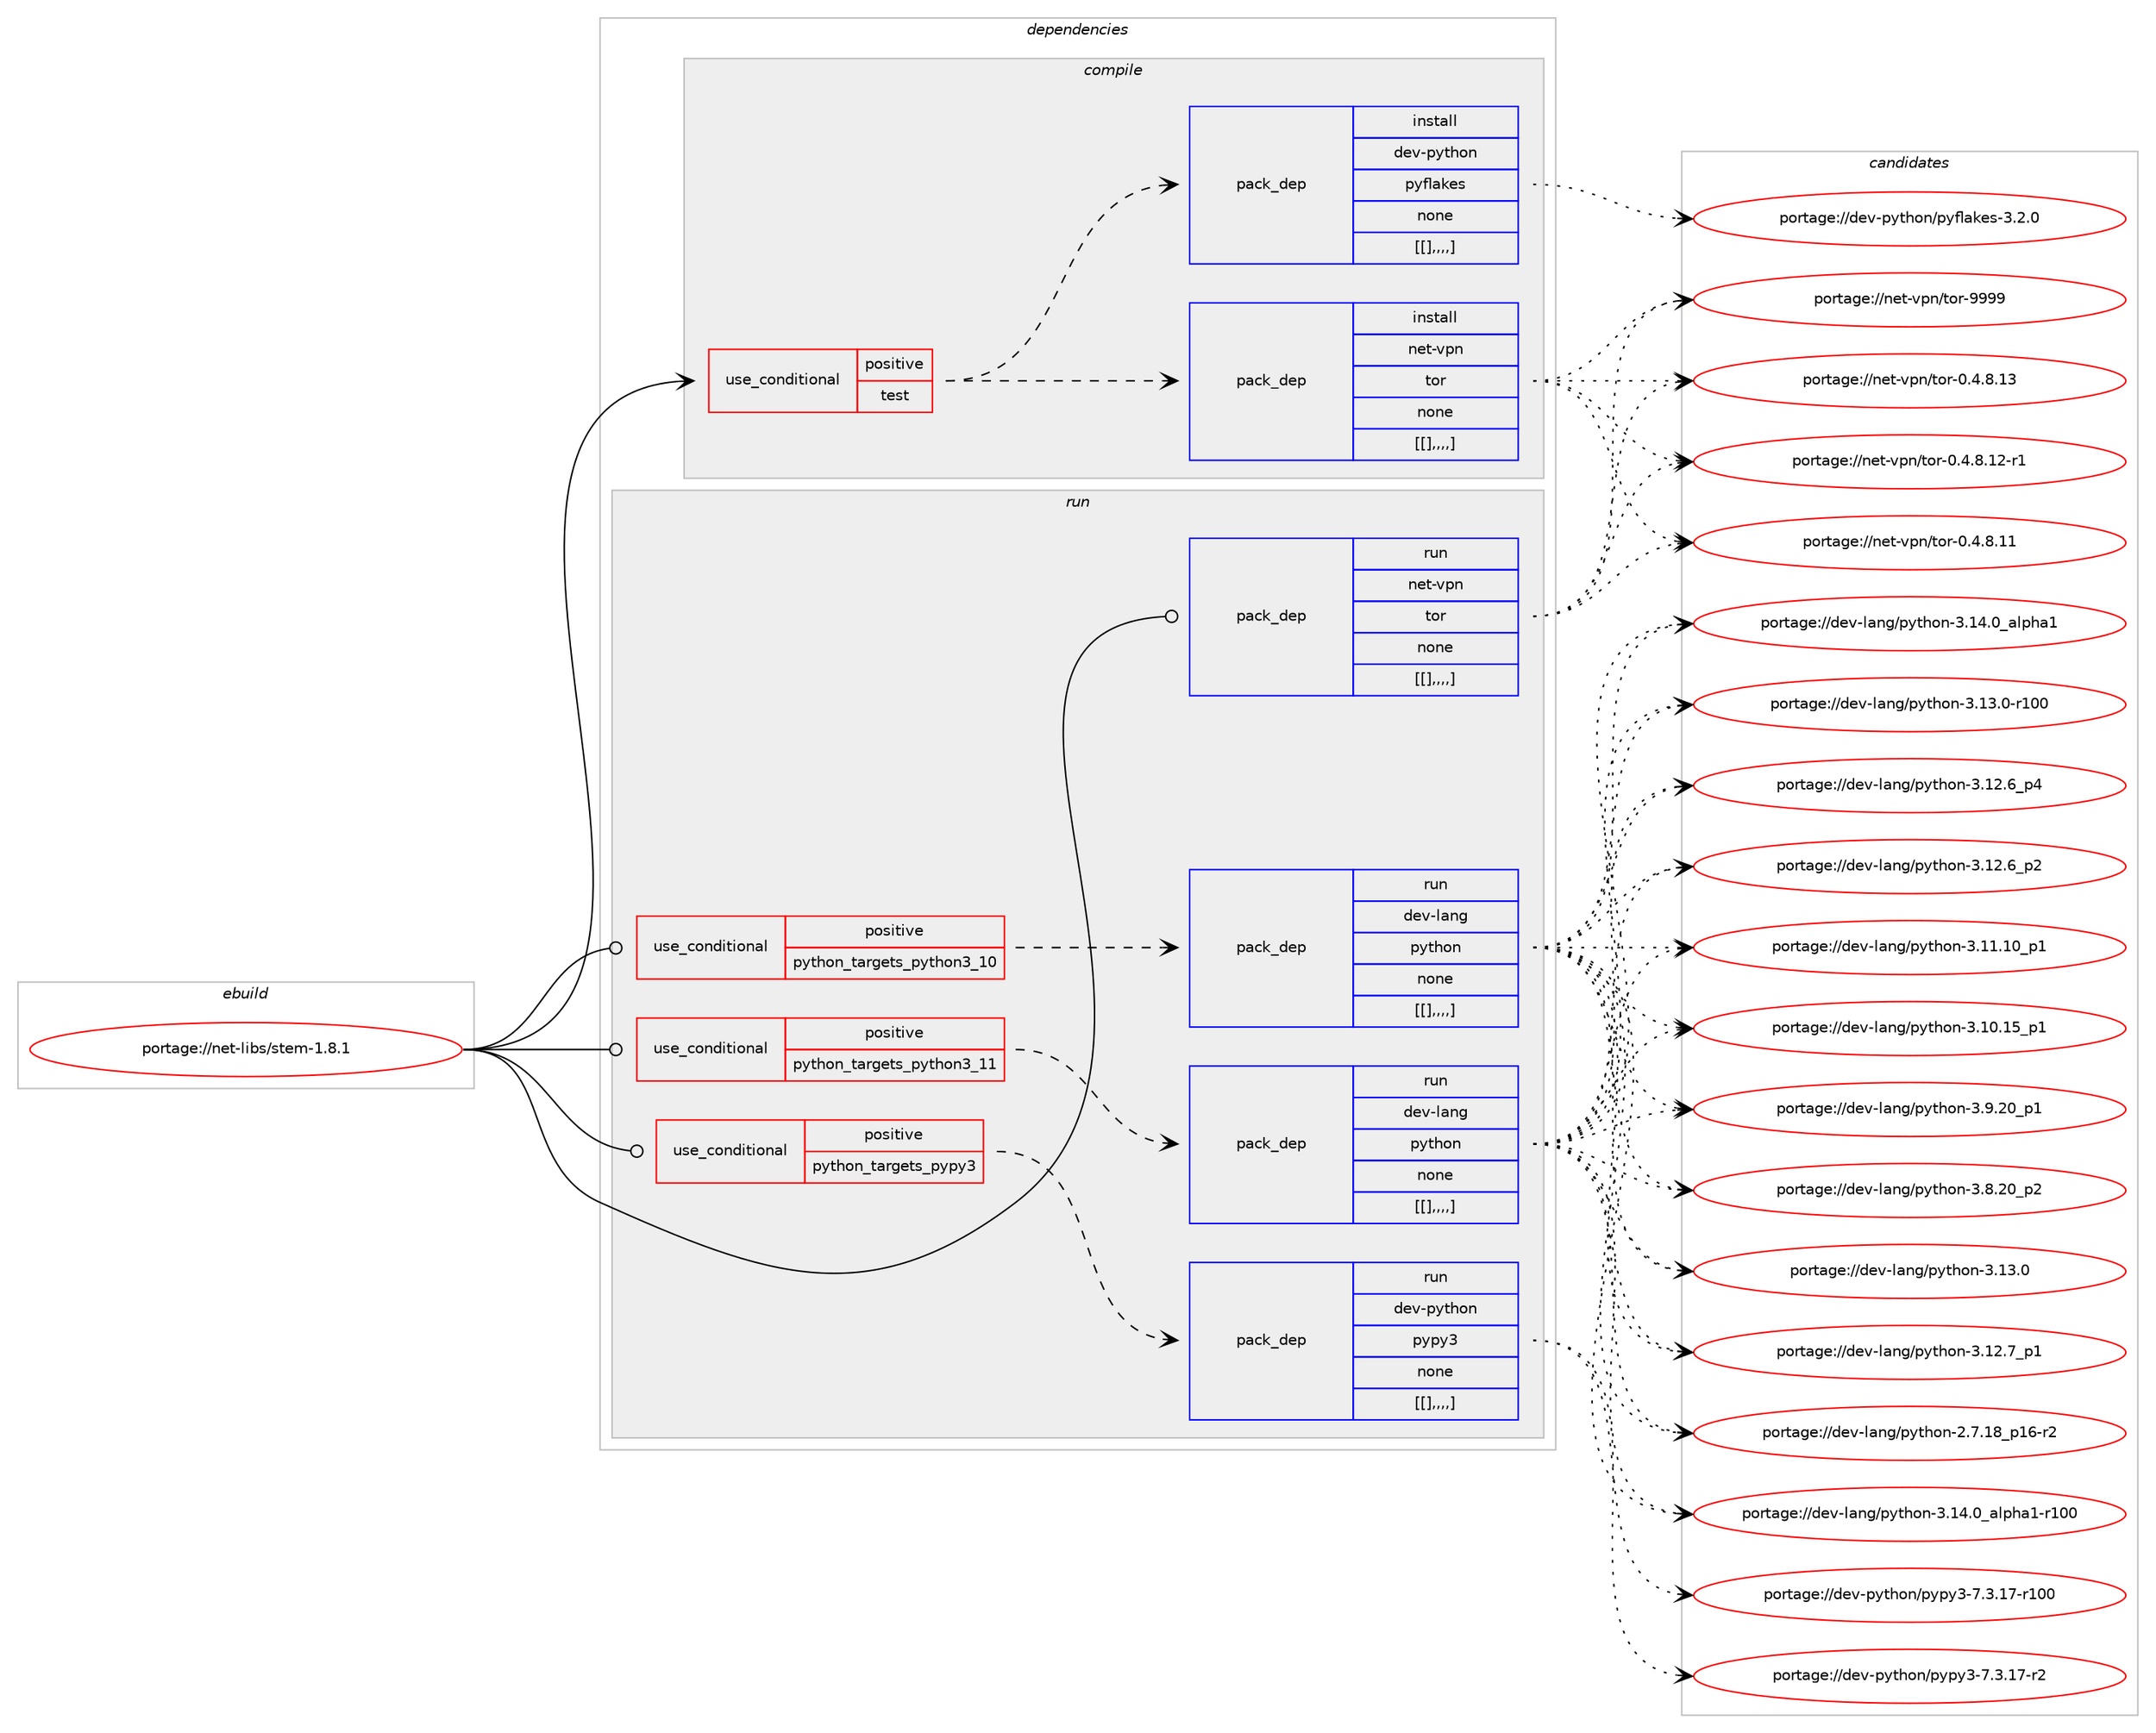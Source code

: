 digraph prolog {

# *************
# Graph options
# *************

newrank=true;
concentrate=true;
compound=true;
graph [rankdir=LR,fontname=Helvetica,fontsize=10,ranksep=1.5];#, ranksep=2.5, nodesep=0.2];
edge  [arrowhead=vee];
node  [fontname=Helvetica,fontsize=10];

# **********
# The ebuild
# **********

subgraph cluster_leftcol {
color=gray;
label=<<i>ebuild</i>>;
id [label="portage://net-libs/stem-1.8.1", color=red, width=4, href="../net-libs/stem-1.8.1.svg"];
}

# ****************
# The dependencies
# ****************

subgraph cluster_midcol {
color=gray;
label=<<i>dependencies</i>>;
subgraph cluster_compile {
fillcolor="#eeeeee";
style=filled;
label=<<i>compile</i>>;
subgraph cond101145 {
dependency385475 [label=<<TABLE BORDER="0" CELLBORDER="1" CELLSPACING="0" CELLPADDING="4"><TR><TD ROWSPAN="3" CELLPADDING="10">use_conditional</TD></TR><TR><TD>positive</TD></TR><TR><TD>test</TD></TR></TABLE>>, shape=none, color=red];
subgraph pack281383 {
dependency385495 [label=<<TABLE BORDER="0" CELLBORDER="1" CELLSPACING="0" CELLPADDING="4" WIDTH="220"><TR><TD ROWSPAN="6" CELLPADDING="30">pack_dep</TD></TR><TR><TD WIDTH="110">install</TD></TR><TR><TD>dev-python</TD></TR><TR><TD>pyflakes</TD></TR><TR><TD>none</TD></TR><TR><TD>[[],,,,]</TD></TR></TABLE>>, shape=none, color=blue];
}
dependency385475:e -> dependency385495:w [weight=20,style="dashed",arrowhead="vee"];
subgraph pack281422 {
dependency385552 [label=<<TABLE BORDER="0" CELLBORDER="1" CELLSPACING="0" CELLPADDING="4" WIDTH="220"><TR><TD ROWSPAN="6" CELLPADDING="30">pack_dep</TD></TR><TR><TD WIDTH="110">install</TD></TR><TR><TD>net-vpn</TD></TR><TR><TD>tor</TD></TR><TR><TD>none</TD></TR><TR><TD>[[],,,,]</TD></TR></TABLE>>, shape=none, color=blue];
}
dependency385475:e -> dependency385552:w [weight=20,style="dashed",arrowhead="vee"];
}
id:e -> dependency385475:w [weight=20,style="solid",arrowhead="vee"];
}
subgraph cluster_compileandrun {
fillcolor="#eeeeee";
style=filled;
label=<<i>compile and run</i>>;
}
subgraph cluster_run {
fillcolor="#eeeeee";
style=filled;
label=<<i>run</i>>;
subgraph cond101198 {
dependency385617 [label=<<TABLE BORDER="0" CELLBORDER="1" CELLSPACING="0" CELLPADDING="4"><TR><TD ROWSPAN="3" CELLPADDING="10">use_conditional</TD></TR><TR><TD>positive</TD></TR><TR><TD>python_targets_pypy3</TD></TR></TABLE>>, shape=none, color=red];
subgraph pack281467 {
dependency385638 [label=<<TABLE BORDER="0" CELLBORDER="1" CELLSPACING="0" CELLPADDING="4" WIDTH="220"><TR><TD ROWSPAN="6" CELLPADDING="30">pack_dep</TD></TR><TR><TD WIDTH="110">run</TD></TR><TR><TD>dev-python</TD></TR><TR><TD>pypy3</TD></TR><TR><TD>none</TD></TR><TR><TD>[[],,,,]</TD></TR></TABLE>>, shape=none, color=blue];
}
dependency385617:e -> dependency385638:w [weight=20,style="dashed",arrowhead="vee"];
}
id:e -> dependency385617:w [weight=20,style="solid",arrowhead="odot"];
subgraph cond101214 {
dependency385643 [label=<<TABLE BORDER="0" CELLBORDER="1" CELLSPACING="0" CELLPADDING="4"><TR><TD ROWSPAN="3" CELLPADDING="10">use_conditional</TD></TR><TR><TD>positive</TD></TR><TR><TD>python_targets_python3_10</TD></TR></TABLE>>, shape=none, color=red];
subgraph pack281493 {
dependency385685 [label=<<TABLE BORDER="0" CELLBORDER="1" CELLSPACING="0" CELLPADDING="4" WIDTH="220"><TR><TD ROWSPAN="6" CELLPADDING="30">pack_dep</TD></TR><TR><TD WIDTH="110">run</TD></TR><TR><TD>dev-lang</TD></TR><TR><TD>python</TD></TR><TR><TD>none</TD></TR><TR><TD>[[],,,,]</TD></TR></TABLE>>, shape=none, color=blue];
}
dependency385643:e -> dependency385685:w [weight=20,style="dashed",arrowhead="vee"];
}
id:e -> dependency385643:w [weight=20,style="solid",arrowhead="odot"];
subgraph cond101239 {
dependency385742 [label=<<TABLE BORDER="0" CELLBORDER="1" CELLSPACING="0" CELLPADDING="4"><TR><TD ROWSPAN="3" CELLPADDING="10">use_conditional</TD></TR><TR><TD>positive</TD></TR><TR><TD>python_targets_python3_11</TD></TR></TABLE>>, shape=none, color=red];
subgraph pack281585 {
dependency385846 [label=<<TABLE BORDER="0" CELLBORDER="1" CELLSPACING="0" CELLPADDING="4" WIDTH="220"><TR><TD ROWSPAN="6" CELLPADDING="30">pack_dep</TD></TR><TR><TD WIDTH="110">run</TD></TR><TR><TD>dev-lang</TD></TR><TR><TD>python</TD></TR><TR><TD>none</TD></TR><TR><TD>[[],,,,]</TD></TR></TABLE>>, shape=none, color=blue];
}
dependency385742:e -> dependency385846:w [weight=20,style="dashed",arrowhead="vee"];
}
id:e -> dependency385742:w [weight=20,style="solid",arrowhead="odot"];
subgraph pack281632 {
dependency385886 [label=<<TABLE BORDER="0" CELLBORDER="1" CELLSPACING="0" CELLPADDING="4" WIDTH="220"><TR><TD ROWSPAN="6" CELLPADDING="30">pack_dep</TD></TR><TR><TD WIDTH="110">run</TD></TR><TR><TD>net-vpn</TD></TR><TR><TD>tor</TD></TR><TR><TD>none</TD></TR><TR><TD>[[],,,,]</TD></TR></TABLE>>, shape=none, color=blue];
}
id:e -> dependency385886:w [weight=20,style="solid",arrowhead="odot"];
}
}

# **************
# The candidates
# **************

subgraph cluster_choices {
rank=same;
color=gray;
label=<<i>candidates</i>>;

subgraph choice281005 {
color=black;
nodesep=1;
choice100101118451121211161041111104711212110210897107101115455146504648 [label="portage://dev-python/pyflakes-3.2.0", color=red, width=4,href="../dev-python/pyflakes-3.2.0.svg"];
dependency385495:e -> choice100101118451121211161041111104711212110210897107101115455146504648:w [style=dotted,weight="100"];
}
subgraph choice281024 {
color=black;
nodesep=1;
choice11010111645118112110471161111144557575757 [label="portage://net-vpn/tor-9999", color=red, width=4,href="../net-vpn/tor-9999.svg"];
choice1101011164511811211047116111114454846524656464951 [label="portage://net-vpn/tor-0.4.8.13", color=red, width=4,href="../net-vpn/tor-0.4.8.13.svg"];
choice11010111645118112110471161111144548465246564649504511449 [label="portage://net-vpn/tor-0.4.8.12-r1", color=red, width=4,href="../net-vpn/tor-0.4.8.12-r1.svg"];
choice1101011164511811211047116111114454846524656464949 [label="portage://net-vpn/tor-0.4.8.11", color=red, width=4,href="../net-vpn/tor-0.4.8.11.svg"];
dependency385552:e -> choice11010111645118112110471161111144557575757:w [style=dotted,weight="100"];
dependency385552:e -> choice1101011164511811211047116111114454846524656464951:w [style=dotted,weight="100"];
dependency385552:e -> choice11010111645118112110471161111144548465246564649504511449:w [style=dotted,weight="100"];
dependency385552:e -> choice1101011164511811211047116111114454846524656464949:w [style=dotted,weight="100"];
}
subgraph choice281030 {
color=black;
nodesep=1;
choice100101118451121211161041111104711212111212151455546514649554511450 [label="portage://dev-python/pypy3-7.3.17-r2", color=red, width=4,href="../dev-python/pypy3-7.3.17-r2.svg"];
choice1001011184511212111610411111047112121112121514555465146495545114494848 [label="portage://dev-python/pypy3-7.3.17-r100", color=red, width=4,href="../dev-python/pypy3-7.3.17-r100.svg"];
dependency385638:e -> choice100101118451121211161041111104711212111212151455546514649554511450:w [style=dotted,weight="100"];
dependency385638:e -> choice1001011184511212111610411111047112121112121514555465146495545114494848:w [style=dotted,weight="100"];
}
subgraph choice281061 {
color=black;
nodesep=1;
choice100101118451089711010347112121116104111110455146495246489597108112104974945114494848 [label="portage://dev-lang/python-3.14.0_alpha1-r100", color=red, width=4,href="../dev-lang/python-3.14.0_alpha1-r100.svg"];
choice1001011184510897110103471121211161041111104551464952464895971081121049749 [label="portage://dev-lang/python-3.14.0_alpha1", color=red, width=4,href="../dev-lang/python-3.14.0_alpha1.svg"];
choice1001011184510897110103471121211161041111104551464951464845114494848 [label="portage://dev-lang/python-3.13.0-r100", color=red, width=4,href="../dev-lang/python-3.13.0-r100.svg"];
choice10010111845108971101034711212111610411111045514649514648 [label="portage://dev-lang/python-3.13.0", color=red, width=4,href="../dev-lang/python-3.13.0.svg"];
choice100101118451089711010347112121116104111110455146495046559511249 [label="portage://dev-lang/python-3.12.7_p1", color=red, width=4,href="../dev-lang/python-3.12.7_p1.svg"];
choice100101118451089711010347112121116104111110455146495046549511252 [label="portage://dev-lang/python-3.12.6_p4", color=red, width=4,href="../dev-lang/python-3.12.6_p4.svg"];
choice100101118451089711010347112121116104111110455146495046549511250 [label="portage://dev-lang/python-3.12.6_p2", color=red, width=4,href="../dev-lang/python-3.12.6_p2.svg"];
choice10010111845108971101034711212111610411111045514649494649489511249 [label="portage://dev-lang/python-3.11.10_p1", color=red, width=4,href="../dev-lang/python-3.11.10_p1.svg"];
choice10010111845108971101034711212111610411111045514649484649539511249 [label="portage://dev-lang/python-3.10.15_p1", color=red, width=4,href="../dev-lang/python-3.10.15_p1.svg"];
choice100101118451089711010347112121116104111110455146574650489511249 [label="portage://dev-lang/python-3.9.20_p1", color=red, width=4,href="../dev-lang/python-3.9.20_p1.svg"];
choice100101118451089711010347112121116104111110455146564650489511250 [label="portage://dev-lang/python-3.8.20_p2", color=red, width=4,href="../dev-lang/python-3.8.20_p2.svg"];
choice100101118451089711010347112121116104111110455046554649569511249544511450 [label="portage://dev-lang/python-2.7.18_p16-r2", color=red, width=4,href="../dev-lang/python-2.7.18_p16-r2.svg"];
dependency385685:e -> choice100101118451089711010347112121116104111110455146495246489597108112104974945114494848:w [style=dotted,weight="100"];
dependency385685:e -> choice1001011184510897110103471121211161041111104551464952464895971081121049749:w [style=dotted,weight="100"];
dependency385685:e -> choice1001011184510897110103471121211161041111104551464951464845114494848:w [style=dotted,weight="100"];
dependency385685:e -> choice10010111845108971101034711212111610411111045514649514648:w [style=dotted,weight="100"];
dependency385685:e -> choice100101118451089711010347112121116104111110455146495046559511249:w [style=dotted,weight="100"];
dependency385685:e -> choice100101118451089711010347112121116104111110455146495046549511252:w [style=dotted,weight="100"];
dependency385685:e -> choice100101118451089711010347112121116104111110455146495046549511250:w [style=dotted,weight="100"];
dependency385685:e -> choice10010111845108971101034711212111610411111045514649494649489511249:w [style=dotted,weight="100"];
dependency385685:e -> choice10010111845108971101034711212111610411111045514649484649539511249:w [style=dotted,weight="100"];
dependency385685:e -> choice100101118451089711010347112121116104111110455146574650489511249:w [style=dotted,weight="100"];
dependency385685:e -> choice100101118451089711010347112121116104111110455146564650489511250:w [style=dotted,weight="100"];
dependency385685:e -> choice100101118451089711010347112121116104111110455046554649569511249544511450:w [style=dotted,weight="100"];
}
subgraph choice281136 {
color=black;
nodesep=1;
choice100101118451089711010347112121116104111110455146495246489597108112104974945114494848 [label="portage://dev-lang/python-3.14.0_alpha1-r100", color=red, width=4,href="../dev-lang/python-3.14.0_alpha1-r100.svg"];
choice1001011184510897110103471121211161041111104551464952464895971081121049749 [label="portage://dev-lang/python-3.14.0_alpha1", color=red, width=4,href="../dev-lang/python-3.14.0_alpha1.svg"];
choice1001011184510897110103471121211161041111104551464951464845114494848 [label="portage://dev-lang/python-3.13.0-r100", color=red, width=4,href="../dev-lang/python-3.13.0-r100.svg"];
choice10010111845108971101034711212111610411111045514649514648 [label="portage://dev-lang/python-3.13.0", color=red, width=4,href="../dev-lang/python-3.13.0.svg"];
choice100101118451089711010347112121116104111110455146495046559511249 [label="portage://dev-lang/python-3.12.7_p1", color=red, width=4,href="../dev-lang/python-3.12.7_p1.svg"];
choice100101118451089711010347112121116104111110455146495046549511252 [label="portage://dev-lang/python-3.12.6_p4", color=red, width=4,href="../dev-lang/python-3.12.6_p4.svg"];
choice100101118451089711010347112121116104111110455146495046549511250 [label="portage://dev-lang/python-3.12.6_p2", color=red, width=4,href="../dev-lang/python-3.12.6_p2.svg"];
choice10010111845108971101034711212111610411111045514649494649489511249 [label="portage://dev-lang/python-3.11.10_p1", color=red, width=4,href="../dev-lang/python-3.11.10_p1.svg"];
choice10010111845108971101034711212111610411111045514649484649539511249 [label="portage://dev-lang/python-3.10.15_p1", color=red, width=4,href="../dev-lang/python-3.10.15_p1.svg"];
choice100101118451089711010347112121116104111110455146574650489511249 [label="portage://dev-lang/python-3.9.20_p1", color=red, width=4,href="../dev-lang/python-3.9.20_p1.svg"];
choice100101118451089711010347112121116104111110455146564650489511250 [label="portage://dev-lang/python-3.8.20_p2", color=red, width=4,href="../dev-lang/python-3.8.20_p2.svg"];
choice100101118451089711010347112121116104111110455046554649569511249544511450 [label="portage://dev-lang/python-2.7.18_p16-r2", color=red, width=4,href="../dev-lang/python-2.7.18_p16-r2.svg"];
dependency385846:e -> choice100101118451089711010347112121116104111110455146495246489597108112104974945114494848:w [style=dotted,weight="100"];
dependency385846:e -> choice1001011184510897110103471121211161041111104551464952464895971081121049749:w [style=dotted,weight="100"];
dependency385846:e -> choice1001011184510897110103471121211161041111104551464951464845114494848:w [style=dotted,weight="100"];
dependency385846:e -> choice10010111845108971101034711212111610411111045514649514648:w [style=dotted,weight="100"];
dependency385846:e -> choice100101118451089711010347112121116104111110455146495046559511249:w [style=dotted,weight="100"];
dependency385846:e -> choice100101118451089711010347112121116104111110455146495046549511252:w [style=dotted,weight="100"];
dependency385846:e -> choice100101118451089711010347112121116104111110455146495046549511250:w [style=dotted,weight="100"];
dependency385846:e -> choice10010111845108971101034711212111610411111045514649494649489511249:w [style=dotted,weight="100"];
dependency385846:e -> choice10010111845108971101034711212111610411111045514649484649539511249:w [style=dotted,weight="100"];
dependency385846:e -> choice100101118451089711010347112121116104111110455146574650489511249:w [style=dotted,weight="100"];
dependency385846:e -> choice100101118451089711010347112121116104111110455146564650489511250:w [style=dotted,weight="100"];
dependency385846:e -> choice100101118451089711010347112121116104111110455046554649569511249544511450:w [style=dotted,weight="100"];
}
subgraph choice281150 {
color=black;
nodesep=1;
choice11010111645118112110471161111144557575757 [label="portage://net-vpn/tor-9999", color=red, width=4,href="../net-vpn/tor-9999.svg"];
choice1101011164511811211047116111114454846524656464951 [label="portage://net-vpn/tor-0.4.8.13", color=red, width=4,href="../net-vpn/tor-0.4.8.13.svg"];
choice11010111645118112110471161111144548465246564649504511449 [label="portage://net-vpn/tor-0.4.8.12-r1", color=red, width=4,href="../net-vpn/tor-0.4.8.12-r1.svg"];
choice1101011164511811211047116111114454846524656464949 [label="portage://net-vpn/tor-0.4.8.11", color=red, width=4,href="../net-vpn/tor-0.4.8.11.svg"];
dependency385886:e -> choice11010111645118112110471161111144557575757:w [style=dotted,weight="100"];
dependency385886:e -> choice1101011164511811211047116111114454846524656464951:w [style=dotted,weight="100"];
dependency385886:e -> choice11010111645118112110471161111144548465246564649504511449:w [style=dotted,weight="100"];
dependency385886:e -> choice1101011164511811211047116111114454846524656464949:w [style=dotted,weight="100"];
}
}

}
